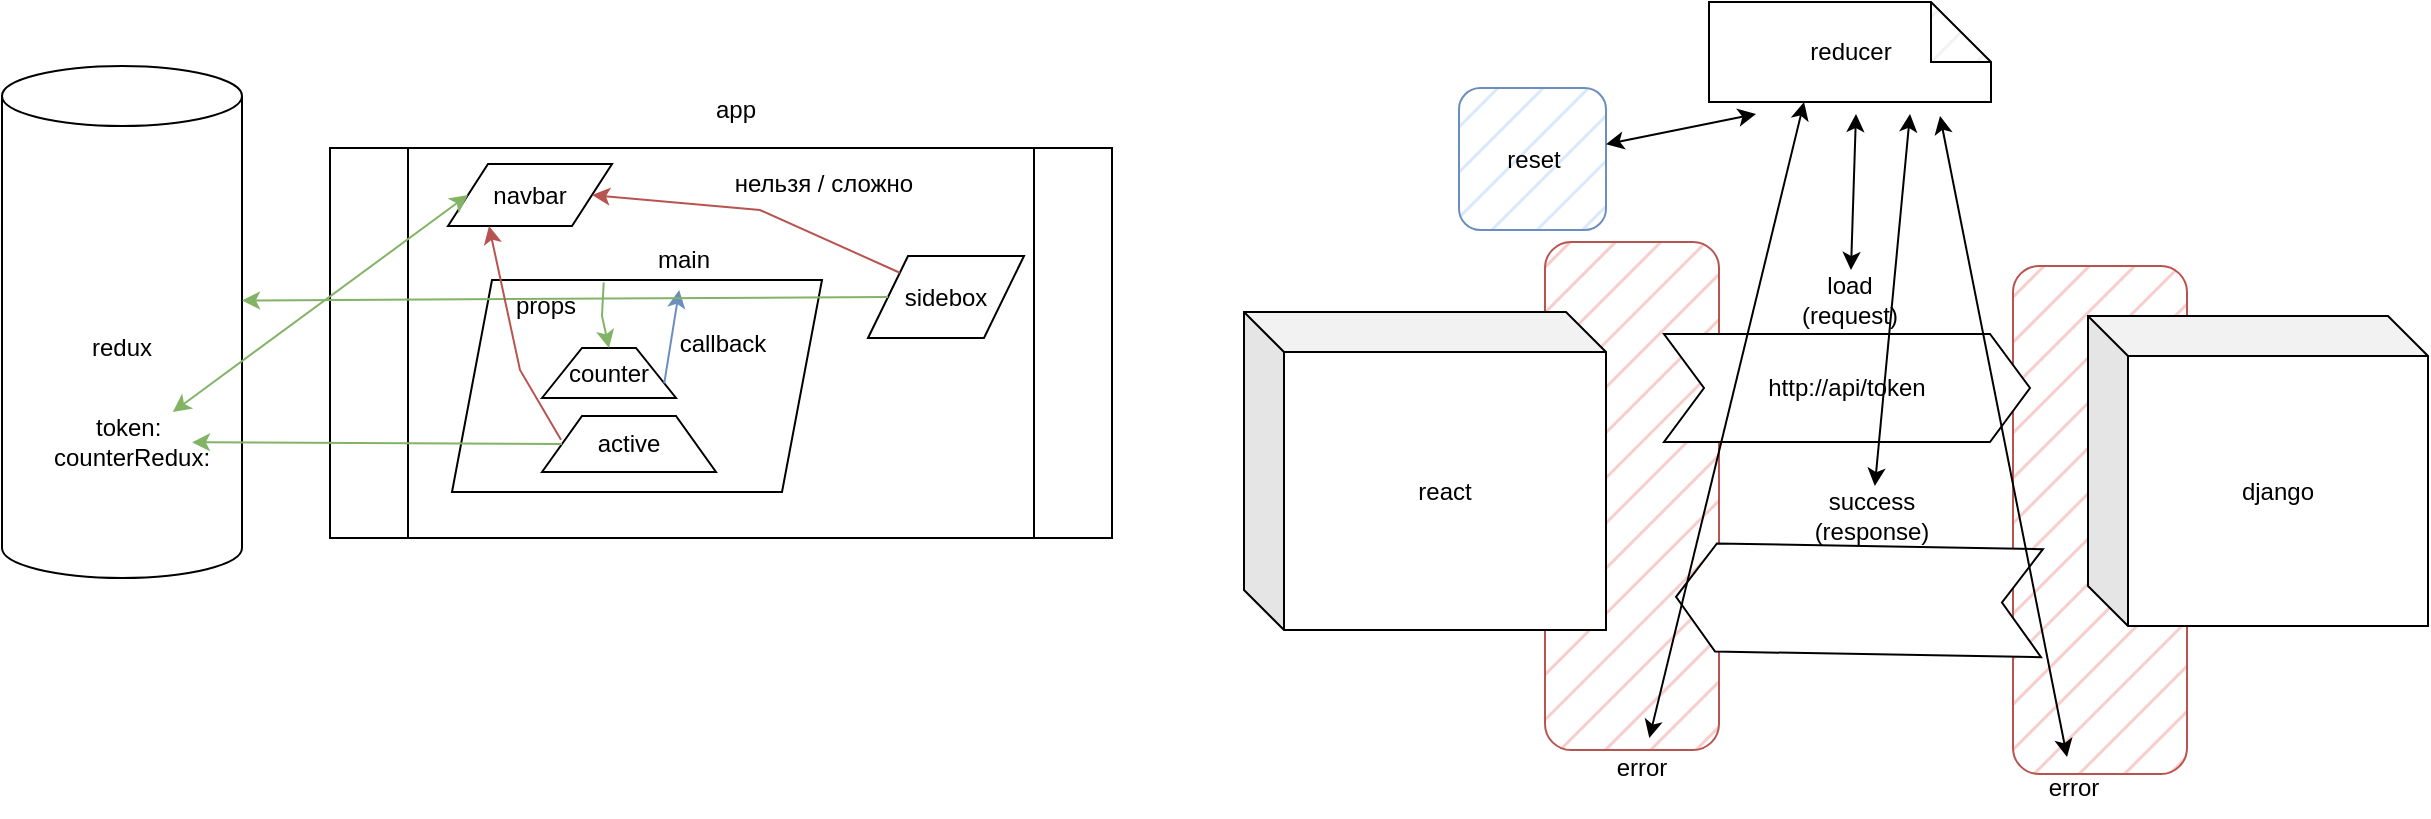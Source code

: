 <mxfile version="20.4.0" type="device"><diagram id="vBEfNCwSdbIvKafHzr0C" name="Page-1"><mxGraphModel dx="473" dy="1381" grid="0" gridSize="10" guides="1" tooltips="1" connect="1" arrows="1" fold="1" page="0" pageScale="1" pageWidth="850" pageHeight="1100" math="0" shadow="0"><root><mxCell id="0"/><mxCell id="1" parent="0"/><mxCell id="9NQCgPHaa7OIdOEuF5_8-32" value="" style="rounded=1;whiteSpace=wrap;html=1;fillColor=#f8cecc;strokeColor=#b85450;fillStyle=hatch;" parent="1" vertex="1"><mxGeometry x="2215.5" y="-53" width="87" height="254" as="geometry"/></mxCell><mxCell id="9NQCgPHaa7OIdOEuF5_8-31" value="" style="rounded=1;whiteSpace=wrap;html=1;fillColor=#f8cecc;strokeColor=#b85450;fillStyle=hatch;" parent="1" vertex="1"><mxGeometry x="1981.5" y="-65" width="87" height="254" as="geometry"/></mxCell><mxCell id="9NQCgPHaa7OIdOEuF5_8-3" value="" style="shape=process;whiteSpace=wrap;html=1;backgroundOutline=1;" parent="1" vertex="1"><mxGeometry x="1374" y="-112" width="391" height="195" as="geometry"/></mxCell><mxCell id="9NQCgPHaa7OIdOEuF5_8-4" value="navbar" style="shape=parallelogram;perimeter=parallelogramPerimeter;whiteSpace=wrap;html=1;fixedSize=1;" parent="1" vertex="1"><mxGeometry x="1433" y="-104" width="82" height="31" as="geometry"/></mxCell><mxCell id="9NQCgPHaa7OIdOEuF5_8-5" value="sidebox" style="shape=parallelogram;perimeter=parallelogramPerimeter;whiteSpace=wrap;html=1;fixedSize=1;" parent="1" vertex="1"><mxGeometry x="1643" y="-58" width="78" height="41" as="geometry"/></mxCell><mxCell id="9NQCgPHaa7OIdOEuF5_8-6" value="" style="shape=parallelogram;perimeter=parallelogramPerimeter;whiteSpace=wrap;html=1;fixedSize=1;" parent="1" vertex="1"><mxGeometry x="1435" y="-46" width="185" height="106" as="geometry"/></mxCell><mxCell id="9NQCgPHaa7OIdOEuF5_8-7" value="counter" style="shape=trapezoid;perimeter=trapezoidPerimeter;whiteSpace=wrap;html=1;fixedSize=1;" parent="1" vertex="1"><mxGeometry x="1480" y="-12" width="67" height="25" as="geometry"/></mxCell><mxCell id="9NQCgPHaa7OIdOEuF5_8-8" value="active" style="shape=trapezoid;perimeter=trapezoidPerimeter;whiteSpace=wrap;html=1;fixedSize=1;" parent="1" vertex="1"><mxGeometry x="1480" y="22" width="87" height="28" as="geometry"/></mxCell><mxCell id="9NQCgPHaa7OIdOEuF5_8-9" value="main" style="text;html=1;strokeColor=none;fillColor=none;align=center;verticalAlign=middle;whiteSpace=wrap;rounded=0;" parent="1" vertex="1"><mxGeometry x="1521" y="-71" width="60" height="30" as="geometry"/></mxCell><mxCell id="9NQCgPHaa7OIdOEuF5_8-10" value="app" style="text;html=1;strokeColor=none;fillColor=none;align=center;verticalAlign=middle;whiteSpace=wrap;rounded=0;" parent="1" vertex="1"><mxGeometry x="1547" y="-146" width="60" height="30" as="geometry"/></mxCell><mxCell id="9NQCgPHaa7OIdOEuF5_8-11" value="" style="endArrow=classic;html=1;rounded=0;exitX=0;exitY=0;exitDx=0;exitDy=0;entryX=1;entryY=0.5;entryDx=0;entryDy=0;fillColor=#f8cecc;strokeColor=#b85450;" parent="1" source="9NQCgPHaa7OIdOEuF5_8-5" target="9NQCgPHaa7OIdOEuF5_8-4" edge="1"><mxGeometry width="50" height="50" relative="1" as="geometry"><mxPoint x="1519" y="-50" as="sourcePoint"/><mxPoint x="1569" y="-100" as="targetPoint"/><Array as="points"><mxPoint x="1589" y="-81"/></Array></mxGeometry></mxCell><mxCell id="9NQCgPHaa7OIdOEuF5_8-13" value="" style="endArrow=classic;html=1;rounded=0;exitX=0.41;exitY=0.012;exitDx=0;exitDy=0;exitPerimeter=0;entryX=0.5;entryY=0;entryDx=0;entryDy=0;fillColor=#d5e8d4;strokeColor=#82b366;" parent="1" source="9NQCgPHaa7OIdOEuF5_8-6" target="9NQCgPHaa7OIdOEuF5_8-7" edge="1"><mxGeometry width="50" height="50" relative="1" as="geometry"><mxPoint x="1503" y="8" as="sourcePoint"/><mxPoint x="1553" y="-42" as="targetPoint"/><Array as="points"><mxPoint x="1510" y="-28"/></Array></mxGeometry></mxCell><mxCell id="9NQCgPHaa7OIdOEuF5_8-14" value="props" style="text;html=1;strokeColor=none;fillColor=none;align=center;verticalAlign=middle;whiteSpace=wrap;rounded=0;" parent="1" vertex="1"><mxGeometry x="1461" y="-41" width="42" height="16" as="geometry"/></mxCell><mxCell id="9NQCgPHaa7OIdOEuF5_8-15" value="" style="endArrow=classic;html=1;rounded=0;exitX=1;exitY=0.75;exitDx=0;exitDy=0;fillColor=#dae8fc;strokeColor=#6c8ebf;" parent="1" source="9NQCgPHaa7OIdOEuF5_8-7" target="9NQCgPHaa7OIdOEuF5_8-9" edge="1"><mxGeometry width="50" height="50" relative="1" as="geometry"><mxPoint x="1547" y="19" as="sourcePoint"/><mxPoint x="1597" y="-31" as="targetPoint"/></mxGeometry></mxCell><mxCell id="9NQCgPHaa7OIdOEuF5_8-16" value="callback" style="text;html=1;strokeColor=none;fillColor=none;align=center;verticalAlign=middle;whiteSpace=wrap;rounded=0;" parent="1" vertex="1"><mxGeometry x="1547" y="-25" width="47" height="21" as="geometry"/></mxCell><mxCell id="9NQCgPHaa7OIdOEuF5_8-17" value="нельзя / сложно" style="text;html=1;strokeColor=none;fillColor=none;align=center;verticalAlign=middle;whiteSpace=wrap;rounded=0;" parent="1" vertex="1"><mxGeometry x="1570" y="-104" width="102" height="20" as="geometry"/></mxCell><mxCell id="9NQCgPHaa7OIdOEuF5_8-18" value="redux" style="shape=cylinder3;whiteSpace=wrap;html=1;boundedLbl=1;backgroundOutline=1;size=15;" parent="1" vertex="1"><mxGeometry x="1210" y="-153" width="120" height="256" as="geometry"/></mxCell><mxCell id="9NQCgPHaa7OIdOEuF5_8-19" value="" style="endArrow=classic;html=1;rounded=0;exitX=0;exitY=0.5;exitDx=0;exitDy=0;fillColor=#d5e8d4;strokeColor=#82b366;" parent="1" source="9NQCgPHaa7OIdOEuF5_8-8" target="9NQCgPHaa7OIdOEuF5_8-24" edge="1"><mxGeometry width="50" height="50" relative="1" as="geometry"><mxPoint x="1442" y="81" as="sourcePoint"/><mxPoint x="1492" y="31" as="targetPoint"/></mxGeometry></mxCell><mxCell id="9NQCgPHaa7OIdOEuF5_8-20" value="" style="endArrow=classic;html=1;rounded=0;entryX=1;entryY=0.458;entryDx=0;entryDy=0;entryPerimeter=0;exitX=0;exitY=0.5;exitDx=0;exitDy=0;fillColor=#d5e8d4;strokeColor=#82b366;" parent="1" source="9NQCgPHaa7OIdOEuF5_8-5" target="9NQCgPHaa7OIdOEuF5_8-18" edge="1"><mxGeometry width="50" height="50" relative="1" as="geometry"><mxPoint x="1626" as="sourcePoint"/><mxPoint x="1676" y="-50" as="targetPoint"/></mxGeometry></mxCell><mxCell id="9NQCgPHaa7OIdOEuF5_8-23" value="" style="endArrow=classic;startArrow=classic;html=1;rounded=0;entryX=0;entryY=0.5;entryDx=0;entryDy=0;fillColor=#d5e8d4;strokeColor=#82b366;" parent="1" source="9NQCgPHaa7OIdOEuF5_8-24" target="9NQCgPHaa7OIdOEuF5_8-4" edge="1"><mxGeometry width="50" height="50" relative="1" as="geometry"><mxPoint x="1347" y="-57" as="sourcePoint"/><mxPoint x="1397" y="-107" as="targetPoint"/></mxGeometry></mxCell><mxCell id="9NQCgPHaa7OIdOEuF5_8-24" value="token:&amp;nbsp;&lt;br&gt;counterRedux:" style="text;html=1;strokeColor=none;fillColor=none;align=center;verticalAlign=middle;whiteSpace=wrap;rounded=0;" parent="1" vertex="1"><mxGeometry x="1245" y="20" width="60" height="30" as="geometry"/></mxCell><mxCell id="9NQCgPHaa7OIdOEuF5_8-25" value="http://api/token" style="shape=step;perimeter=stepPerimeter;whiteSpace=wrap;html=1;fixedSize=1;" parent="1" vertex="1"><mxGeometry x="2041" y="-19" width="183" height="54" as="geometry"/></mxCell><mxCell id="9NQCgPHaa7OIdOEuF5_8-26" value="load (request)" style="text;html=1;strokeColor=none;fillColor=none;align=center;verticalAlign=middle;whiteSpace=wrap;rounded=0;" parent="1" vertex="1"><mxGeometry x="2104" y="-51" width="60" height="30" as="geometry"/></mxCell><mxCell id="9NQCgPHaa7OIdOEuF5_8-27" value="react" style="shape=cube;whiteSpace=wrap;html=1;boundedLbl=1;backgroundOutline=1;darkOpacity=0.05;darkOpacity2=0.1;" parent="1" vertex="1"><mxGeometry x="1831" y="-30" width="181" height="159" as="geometry"/></mxCell><mxCell id="9NQCgPHaa7OIdOEuF5_8-28" value="django" style="shape=cube;whiteSpace=wrap;html=1;boundedLbl=1;backgroundOutline=1;darkOpacity=0.05;darkOpacity2=0.1;" parent="1" vertex="1"><mxGeometry x="2253" y="-28" width="170" height="155" as="geometry"/></mxCell><mxCell id="9NQCgPHaa7OIdOEuF5_8-29" value="" style="shape=step;perimeter=stepPerimeter;whiteSpace=wrap;html=1;fixedSize=1;rotation=-179;" parent="1" vertex="1"><mxGeometry x="2047" y="87" width="183" height="54" as="geometry"/></mxCell><mxCell id="9NQCgPHaa7OIdOEuF5_8-30" value="success (response)" style="text;html=1;strokeColor=none;fillColor=none;align=center;verticalAlign=middle;whiteSpace=wrap;rounded=0;" parent="1" vertex="1"><mxGeometry x="2115" y="57" width="60" height="30" as="geometry"/></mxCell><mxCell id="9NQCgPHaa7OIdOEuF5_8-33" value="error" style="text;html=1;strokeColor=none;fillColor=none;align=center;verticalAlign=middle;whiteSpace=wrap;rounded=0;" parent="1" vertex="1"><mxGeometry x="2000" y="183" width="60" height="30" as="geometry"/></mxCell><mxCell id="9NQCgPHaa7OIdOEuF5_8-34" value="error" style="text;html=1;strokeColor=none;fillColor=none;align=center;verticalAlign=middle;whiteSpace=wrap;rounded=0;" parent="1" vertex="1"><mxGeometry x="2215.5" y="192.5" width="60" height="30" as="geometry"/></mxCell><mxCell id="9NQCgPHaa7OIdOEuF5_8-35" value="reducer" style="shape=note;whiteSpace=wrap;html=1;backgroundOutline=1;darkOpacity=0.05;fillStyle=hatch;" parent="1" vertex="1"><mxGeometry x="2063.5" y="-185" width="141" height="50" as="geometry"/></mxCell><mxCell id="9NQCgPHaa7OIdOEuF5_8-36" value="" style="endArrow=classic;startArrow=classic;html=1;rounded=0;" parent="1" source="9NQCgPHaa7OIdOEuF5_8-26" edge="1"><mxGeometry width="50" height="50" relative="1" as="geometry"><mxPoint x="2100" y="-76" as="sourcePoint"/><mxPoint x="2137" y="-129" as="targetPoint"/></mxGeometry></mxCell><mxCell id="9NQCgPHaa7OIdOEuF5_8-37" value="" style="endArrow=classic;startArrow=classic;html=1;rounded=0;" parent="1" source="9NQCgPHaa7OIdOEuF5_8-30" edge="1"><mxGeometry width="50" height="50" relative="1" as="geometry"><mxPoint x="2140" y="-75" as="sourcePoint"/><mxPoint x="2164" y="-129" as="targetPoint"/></mxGeometry></mxCell><mxCell id="9NQCgPHaa7OIdOEuF5_8-38" value="" style="endArrow=classic;startArrow=classic;html=1;rounded=0;entryX=0.337;entryY=1;entryDx=0;entryDy=0;entryPerimeter=0;" parent="1" source="9NQCgPHaa7OIdOEuF5_8-33" target="9NQCgPHaa7OIdOEuF5_8-35" edge="1"><mxGeometry width="50" height="50" relative="1" as="geometry"><mxPoint x="2077" y="-84" as="sourcePoint"/><mxPoint x="2127" y="-134" as="targetPoint"/></mxGeometry></mxCell><mxCell id="9NQCgPHaa7OIdOEuF5_8-39" value="" style="endArrow=classic;startArrow=classic;html=1;rounded=0;" parent="1" source="9NQCgPHaa7OIdOEuF5_8-34" edge="1"><mxGeometry width="50" height="50" relative="1" as="geometry"><mxPoint x="2166" y="-58" as="sourcePoint"/><mxPoint x="2179" y="-128" as="targetPoint"/></mxGeometry></mxCell><mxCell id="9NQCgPHaa7OIdOEuF5_8-40" value="reset" style="rounded=1;whiteSpace=wrap;html=1;fillStyle=hatch;fillColor=#dae8fc;strokeColor=#6c8ebf;" parent="1" vertex="1"><mxGeometry x="1938.5" y="-142" width="73.5" height="71" as="geometry"/></mxCell><mxCell id="9NQCgPHaa7OIdOEuF5_8-41" value="" style="endArrow=classic;startArrow=classic;html=1;rounded=0;" parent="1" source="9NQCgPHaa7OIdOEuF5_8-40" edge="1"><mxGeometry width="50" height="50" relative="1" as="geometry"><mxPoint x="2037" y="-79" as="sourcePoint"/><mxPoint x="2087" y="-129" as="targetPoint"/></mxGeometry></mxCell><mxCell id="9NQCgPHaa7OIdOEuF5_8-42" value="" style="endArrow=classic;html=1;rounded=0;entryX=0.25;entryY=1;entryDx=0;entryDy=0;exitX=0.109;exitY=0.425;exitDx=0;exitDy=0;exitPerimeter=0;fillColor=#f8cecc;strokeColor=#b85450;" parent="1" source="9NQCgPHaa7OIdOEuF5_8-8" target="9NQCgPHaa7OIdOEuF5_8-4" edge="1"><mxGeometry width="50" height="50" relative="1" as="geometry"><mxPoint x="1438" y="65" as="sourcePoint"/><mxPoint x="1488" y="15" as="targetPoint"/><Array as="points"><mxPoint x="1469" y="-1"/></Array></mxGeometry></mxCell></root></mxGraphModel></diagram></mxfile>